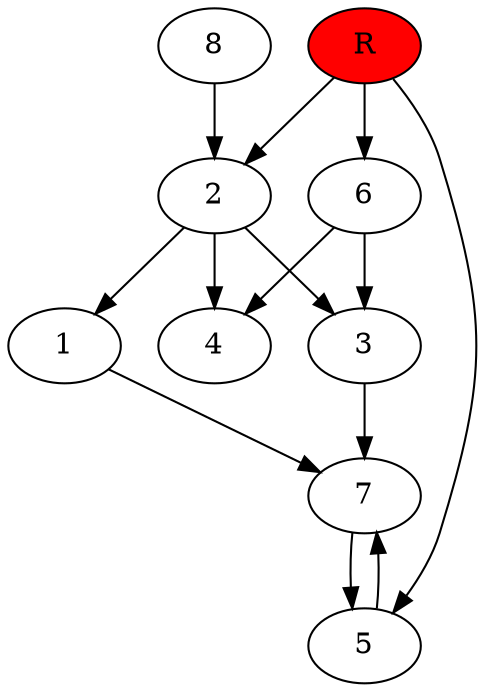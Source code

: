 digraph prb42327 {
	1
	2
	3
	4
	5
	6
	7
	8
	R [fillcolor="#ff0000" style=filled]
	1 -> 7
	2 -> 1
	2 -> 3
	2 -> 4
	3 -> 7
	5 -> 7
	6 -> 3
	6 -> 4
	7 -> 5
	8 -> 2
	R -> 2
	R -> 5
	R -> 6
}
